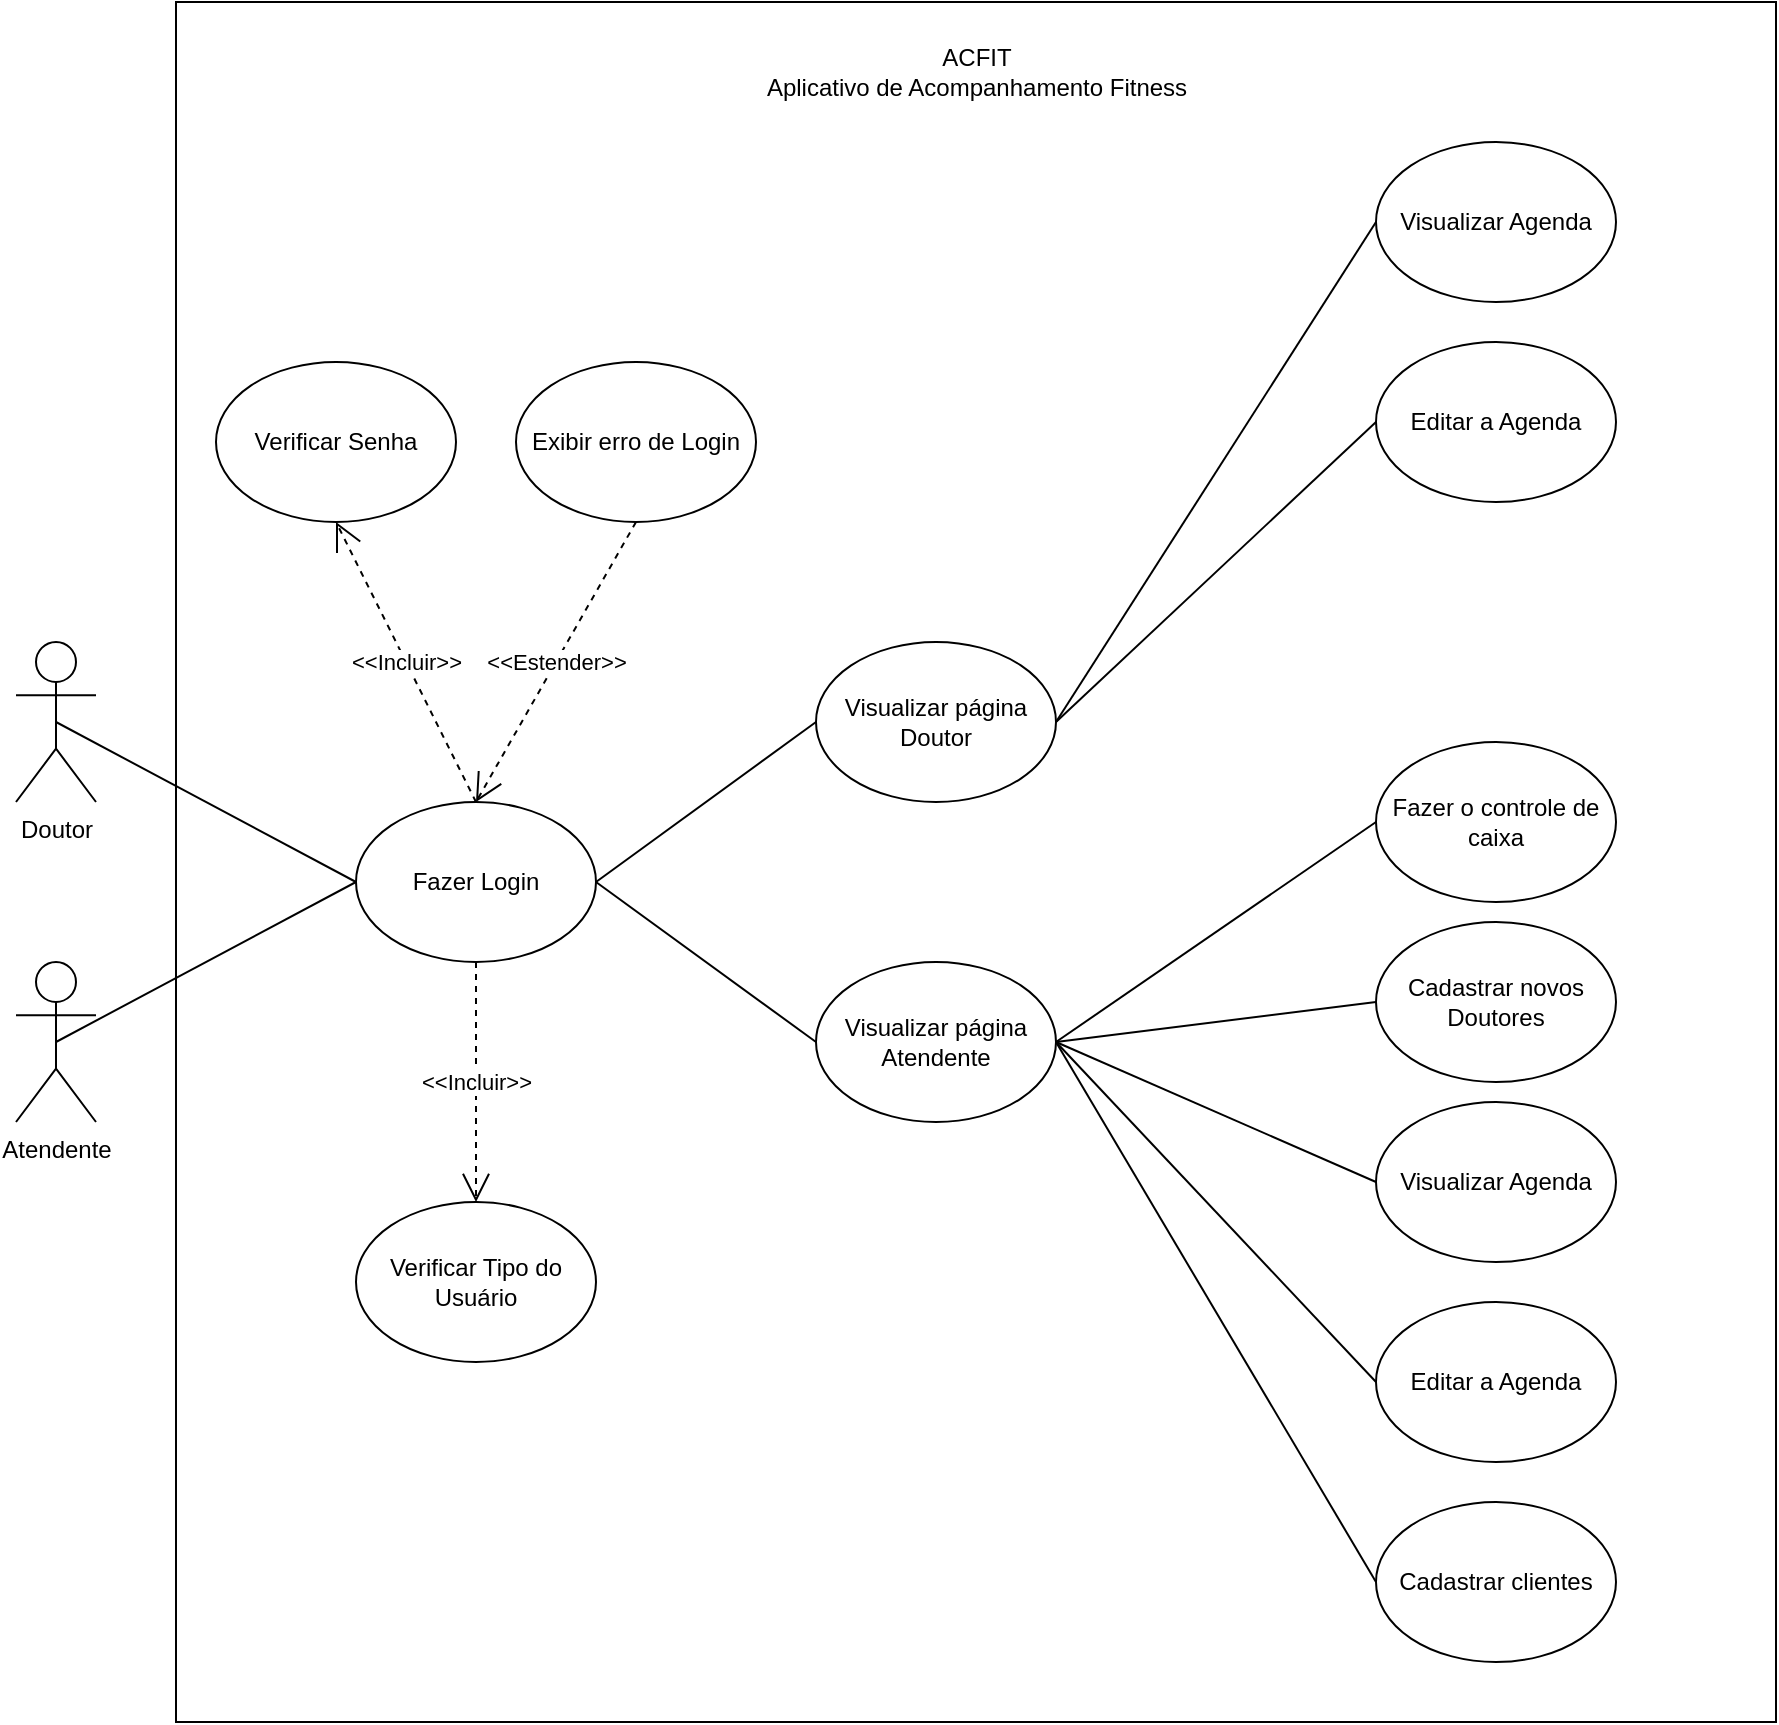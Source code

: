 <mxfile version="15.5.2" type="github">
  <diagram name="Page-1" id="0783ab3e-0a74-02c8-0abd-f7b4e66b4bec">
    <mxGraphModel dx="1221" dy="644" grid="1" gridSize="10" guides="1" tooltips="1" connect="1" arrows="1" fold="1" page="1" pageScale="1" pageWidth="850" pageHeight="1100" background="none" math="0" shadow="0">
      <root>
        <mxCell id="0" />
        <mxCell id="1" parent="0" />
        <mxCell id="_-Kw2KSfdPKbc4KW5EaQ-1" value="" style="html=1;" vertex="1" parent="1">
          <mxGeometry x="120" y="40" width="800" height="860" as="geometry" />
        </mxCell>
        <mxCell id="_-Kw2KSfdPKbc4KW5EaQ-2" value="ACFIT&lt;br&gt;Aplicativo de Acompanhamento Fitness" style="text;html=1;resizable=0;autosize=1;align=center;verticalAlign=middle;points=[];fillColor=none;strokeColor=none;rounded=0;" vertex="1" parent="1">
          <mxGeometry x="405" y="60" width="230" height="30" as="geometry" />
        </mxCell>
        <mxCell id="_-Kw2KSfdPKbc4KW5EaQ-3" value="Doutor" style="shape=umlActor;verticalLabelPosition=bottom;verticalAlign=top;html=1;outlineConnect=0;" vertex="1" parent="1">
          <mxGeometry x="40" y="360" width="40" height="80" as="geometry" />
        </mxCell>
        <mxCell id="_-Kw2KSfdPKbc4KW5EaQ-7" value="Fazer Login" style="ellipse;whiteSpace=wrap;html=1;" vertex="1" parent="1">
          <mxGeometry x="210" y="440" width="120" height="80" as="geometry" />
        </mxCell>
        <mxCell id="_-Kw2KSfdPKbc4KW5EaQ-9" value="Visualizar Agenda&lt;span style=&quot;color: rgba(0 , 0 , 0 , 0) ; font-family: monospace ; font-size: 0px&quot;&gt;%3CmxGraphModel%3E%3Croot%3E%3CmxCell%20id%3D%220%22%2F%3E%3CmxCell%20id%3D%221%22%20parent%3D%220%22%2F%3E%3CmxCell%20id%3D%222%22%20value%3D%22Login%22%20style%3D%22text%3Bhtml%3D1%3Bresizable%3D0%3Bautosize%3D1%3Balign%3Dcenter%3BverticalAlign%3Dmiddle%3Bpoints%3D%5B%5D%3BfillColor%3Dnone%3BstrokeColor%3Dnone%3Brounded%3D0%3B%22%20vertex%3D%221%22%20parent%3D%221%22%3E%3CmxGeometry%20x%3D%22245%22%20y%3D%22270%22%20width%3D%2250%22%20height%3D%2220%22%20as%3D%22geometry%22%2F%3E%3C%2FmxCell%3E%3C%2Froot%3E%3C%2FmxGraphModel%3E&lt;/span&gt;" style="ellipse;whiteSpace=wrap;html=1;" vertex="1" parent="1">
          <mxGeometry x="720" y="590" width="120" height="80" as="geometry" />
        </mxCell>
        <mxCell id="_-Kw2KSfdPKbc4KW5EaQ-11" value="&lt;span style=&quot;font-weight: normal&quot;&gt;Cadastrar clientes&lt;span style=&quot;color: rgba(0 , 0 , 0 , 0) ; font-family: monospace ; font-size: 0px&quot;&gt;mxGraphModelas%3E%3Croot%3E%3CmxCell%20id%3D%220%22%2F%3E%3CmxCell%20id%3D%221%22%20parent%3D%220%22%2F%3E%3CmxCell%20id%3D%222%22%20value%3D%22Login%22%20style%3D%22text%3Bhtml%3D1%3Bresizable%3D0%3Bautosize%3D1%3Balign%3Dcenter%3BverticalAlign%3Dmiddle%3Bpoints%3D%5B%5D%3BfillColor%3Dnone%3BstrokeColor%3Dnone%3Brounded%3D0%3B%22%20vertex%3D%221%22%20parent%3D%221%22%3E%3CmxGeometry%20x%3D%22245%22%20y%3D%22270%22%20width%3D%2250%22%20height%3D%2220%22%20as%3D%22geometry%22%2F%3E%3C%2FmxCell%3E%3C%2Froot%3E%3C%2FmxGraphModel%3E&lt;/span&gt;&lt;/span&gt;" style="ellipse;whiteSpace=wrap;html=1;fontStyle=1" vertex="1" parent="1">
          <mxGeometry x="720" y="790" width="120" height="80" as="geometry" />
        </mxCell>
        <mxCell id="_-Kw2KSfdPKbc4KW5EaQ-12" value="&lt;span style=&quot;font-weight: 400&quot;&gt;Editar a Agenda&lt;/span&gt;" style="ellipse;whiteSpace=wrap;html=1;fontStyle=1" vertex="1" parent="1">
          <mxGeometry x="720" y="690" width="120" height="80" as="geometry" />
        </mxCell>
        <mxCell id="_-Kw2KSfdPKbc4KW5EaQ-13" value="&lt;span style=&quot;font-weight: 400&quot;&gt;Fazer o controle de caixa&lt;/span&gt;" style="ellipse;whiteSpace=wrap;html=1;fontStyle=1" vertex="1" parent="1">
          <mxGeometry x="720" y="410" width="120" height="80" as="geometry" />
        </mxCell>
        <mxCell id="_-Kw2KSfdPKbc4KW5EaQ-14" value="Verificar Senha" style="ellipse;whiteSpace=wrap;html=1;" vertex="1" parent="1">
          <mxGeometry x="140" y="220" width="120" height="80" as="geometry" />
        </mxCell>
        <mxCell id="_-Kw2KSfdPKbc4KW5EaQ-15" value="Exibir erro de Login" style="ellipse;whiteSpace=wrap;html=1;" vertex="1" parent="1">
          <mxGeometry x="290" y="220" width="120" height="80" as="geometry" />
        </mxCell>
        <mxCell id="_-Kw2KSfdPKbc4KW5EaQ-16" value="Cadastrar novos Doutores" style="ellipse;whiteSpace=wrap;html=1;" vertex="1" parent="1">
          <mxGeometry x="720" y="500" width="120" height="80" as="geometry" />
        </mxCell>
        <mxCell id="_-Kw2KSfdPKbc4KW5EaQ-24" value="" style="endArrow=none;html=1;rounded=0;entryX=0;entryY=0.5;entryDx=0;entryDy=0;exitX=0.5;exitY=0.5;exitDx=0;exitDy=0;exitPerimeter=0;" edge="1" parent="1" source="_-Kw2KSfdPKbc4KW5EaQ-3" target="_-Kw2KSfdPKbc4KW5EaQ-7">
          <mxGeometry width="50" height="50" relative="1" as="geometry">
            <mxPoint x="580" y="520" as="sourcePoint" />
            <mxPoint x="630" y="470" as="targetPoint" />
          </mxGeometry>
        </mxCell>
        <mxCell id="_-Kw2KSfdPKbc4KW5EaQ-30" value="&amp;lt;&amp;lt;Incluir&amp;gt;&amp;gt;" style="endArrow=open;endSize=12;dashed=1;html=1;rounded=0;entryX=0.5;entryY=1;entryDx=0;entryDy=0;exitX=0.5;exitY=0;exitDx=0;exitDy=0;" edge="1" parent="1" source="_-Kw2KSfdPKbc4KW5EaQ-7" target="_-Kw2KSfdPKbc4KW5EaQ-14">
          <mxGeometry width="160" relative="1" as="geometry">
            <mxPoint x="520" y="530" as="sourcePoint" />
            <mxPoint x="680" y="530" as="targetPoint" />
          </mxGeometry>
        </mxCell>
        <mxCell id="_-Kw2KSfdPKbc4KW5EaQ-31" value="&amp;lt;&amp;lt;Estender&amp;gt;&amp;gt;" style="endArrow=open;endSize=12;dashed=1;html=1;rounded=0;entryX=0.5;entryY=0;entryDx=0;entryDy=0;exitX=0.5;exitY=1;exitDx=0;exitDy=0;" edge="1" parent="1" source="_-Kw2KSfdPKbc4KW5EaQ-15" target="_-Kw2KSfdPKbc4KW5EaQ-7">
          <mxGeometry width="160" relative="1" as="geometry">
            <mxPoint x="520" y="530" as="sourcePoint" />
            <mxPoint x="680" y="530" as="targetPoint" />
          </mxGeometry>
        </mxCell>
        <mxCell id="_-Kw2KSfdPKbc4KW5EaQ-42" value="" style="endArrow=none;html=1;rounded=0;exitX=1;exitY=0.5;exitDx=0;exitDy=0;entryX=0;entryY=0.5;entryDx=0;entryDy=0;" edge="1" parent="1" source="_-Kw2KSfdPKbc4KW5EaQ-7" target="_-Kw2KSfdPKbc4KW5EaQ-43">
          <mxGeometry width="50" height="50" relative="1" as="geometry">
            <mxPoint x="340" y="399" as="sourcePoint" />
            <mxPoint x="500" y="399" as="targetPoint" />
          </mxGeometry>
        </mxCell>
        <mxCell id="_-Kw2KSfdPKbc4KW5EaQ-43" value="Visualizar página Doutor" style="ellipse;whiteSpace=wrap;html=1;" vertex="1" parent="1">
          <mxGeometry x="440" y="360" width="120" height="80" as="geometry" />
        </mxCell>
        <mxCell id="_-Kw2KSfdPKbc4KW5EaQ-44" value="Visualizar página Atendente" style="ellipse;whiteSpace=wrap;html=1;" vertex="1" parent="1">
          <mxGeometry x="440" y="520" width="120" height="80" as="geometry" />
        </mxCell>
        <mxCell id="_-Kw2KSfdPKbc4KW5EaQ-45" value="" style="endArrow=none;html=1;rounded=0;exitX=1;exitY=0.5;exitDx=0;exitDy=0;entryX=0;entryY=0.5;entryDx=0;entryDy=0;" edge="1" parent="1" source="_-Kw2KSfdPKbc4KW5EaQ-7" target="_-Kw2KSfdPKbc4KW5EaQ-44">
          <mxGeometry width="50" height="50" relative="1" as="geometry">
            <mxPoint x="340" y="410" as="sourcePoint" />
            <mxPoint x="460" y="360" as="targetPoint" />
          </mxGeometry>
        </mxCell>
        <mxCell id="_-Kw2KSfdPKbc4KW5EaQ-48" value="" style="endArrow=none;html=1;rounded=0;exitX=1;exitY=0.5;exitDx=0;exitDy=0;entryX=0;entryY=0.5;entryDx=0;entryDy=0;" edge="1" parent="1" source="_-Kw2KSfdPKbc4KW5EaQ-44" target="_-Kw2KSfdPKbc4KW5EaQ-13">
          <mxGeometry width="50" height="50" relative="1" as="geometry">
            <mxPoint x="340" y="410" as="sourcePoint" />
            <mxPoint x="460" y="460" as="targetPoint" />
          </mxGeometry>
        </mxCell>
        <mxCell id="_-Kw2KSfdPKbc4KW5EaQ-49" value="" style="endArrow=none;html=1;rounded=0;exitX=1;exitY=0.5;exitDx=0;exitDy=0;entryX=0;entryY=0.5;entryDx=0;entryDy=0;" edge="1" parent="1" source="_-Kw2KSfdPKbc4KW5EaQ-44" target="_-Kw2KSfdPKbc4KW5EaQ-16">
          <mxGeometry width="50" height="50" relative="1" as="geometry">
            <mxPoint x="580" y="460" as="sourcePoint" />
            <mxPoint x="630.0" y="460" as="targetPoint" />
          </mxGeometry>
        </mxCell>
        <mxCell id="_-Kw2KSfdPKbc4KW5EaQ-50" value="Visualizar Agenda&lt;span style=&quot;color: rgba(0 , 0 , 0 , 0) ; font-family: monospace ; font-size: 0px&quot;&gt;%3CmxGraphModel%3E%3Croot%3E%3CmxCell%20id%3D%220%22%2F%3E%3CmxCell%20id%3D%221%22%20parent%3D%220%22%2F%3E%3CmxCell%20id%3D%222%22%20value%3D%22Login%22%20style%3D%22text%3Bhtml%3D1%3Bresizable%3D0%3Bautosize%3D1%3Balign%3Dcenter%3BverticalAlign%3Dmiddle%3Bpoints%3D%5B%5D%3BfillColor%3Dnone%3BstrokeColor%3Dnone%3Brounded%3D0%3B%22%20vertex%3D%221%22%20parent%3D%221%22%3E%3CmxGeometry%20x%3D%22245%22%20y%3D%22270%22%20width%3D%2250%22%20height%3D%2220%22%20as%3D%22geometry%22%2F%3E%3C%2FmxCell%3E%3C%2Froot%3E%3C%2FmxGraphModel%3E&lt;/span&gt;" style="ellipse;whiteSpace=wrap;html=1;" vertex="1" parent="1">
          <mxGeometry x="720" y="110" width="120" height="80" as="geometry" />
        </mxCell>
        <mxCell id="_-Kw2KSfdPKbc4KW5EaQ-52" value="&lt;span style=&quot;font-weight: 400&quot;&gt;Editar a Agenda&lt;/span&gt;" style="ellipse;whiteSpace=wrap;html=1;fontStyle=1" vertex="1" parent="1">
          <mxGeometry x="720" y="210" width="120" height="80" as="geometry" />
        </mxCell>
        <mxCell id="_-Kw2KSfdPKbc4KW5EaQ-53" value="" style="endArrow=none;html=1;rounded=0;exitX=1;exitY=0.5;exitDx=0;exitDy=0;entryX=0;entryY=0.5;entryDx=0;entryDy=0;" edge="1" parent="1" source="_-Kw2KSfdPKbc4KW5EaQ-44" target="_-Kw2KSfdPKbc4KW5EaQ-9">
          <mxGeometry width="50" height="50" relative="1" as="geometry">
            <mxPoint x="580" y="460" as="sourcePoint" />
            <mxPoint x="630.0" y="550" as="targetPoint" />
          </mxGeometry>
        </mxCell>
        <mxCell id="_-Kw2KSfdPKbc4KW5EaQ-54" value="" style="endArrow=none;html=1;rounded=0;exitX=1;exitY=0.5;exitDx=0;exitDy=0;entryX=0;entryY=0.5;entryDx=0;entryDy=0;" edge="1" parent="1" source="_-Kw2KSfdPKbc4KW5EaQ-44" target="_-Kw2KSfdPKbc4KW5EaQ-12">
          <mxGeometry width="50" height="50" relative="1" as="geometry">
            <mxPoint x="580" y="460" as="sourcePoint" />
            <mxPoint x="630.0" y="640" as="targetPoint" />
          </mxGeometry>
        </mxCell>
        <mxCell id="_-Kw2KSfdPKbc4KW5EaQ-55" value="" style="endArrow=none;html=1;rounded=0;exitX=1;exitY=0.5;exitDx=0;exitDy=0;entryX=0;entryY=0.5;entryDx=0;entryDy=0;" edge="1" parent="1" source="_-Kw2KSfdPKbc4KW5EaQ-44" target="_-Kw2KSfdPKbc4KW5EaQ-11">
          <mxGeometry width="50" height="50" relative="1" as="geometry">
            <mxPoint x="580" y="460" as="sourcePoint" />
            <mxPoint x="630.0" y="740.0" as="targetPoint" />
          </mxGeometry>
        </mxCell>
        <mxCell id="_-Kw2KSfdPKbc4KW5EaQ-57" value="" style="endArrow=none;html=1;rounded=0;exitX=1;exitY=0.5;exitDx=0;exitDy=0;entryX=0;entryY=0.5;entryDx=0;entryDy=0;" edge="1" parent="1" source="_-Kw2KSfdPKbc4KW5EaQ-43" target="_-Kw2KSfdPKbc4KW5EaQ-52">
          <mxGeometry width="50" height="50" relative="1" as="geometry">
            <mxPoint x="580" y="360" as="sourcePoint" />
            <mxPoint x="630.0" y="360" as="targetPoint" />
          </mxGeometry>
        </mxCell>
        <mxCell id="_-Kw2KSfdPKbc4KW5EaQ-58" value="" style="endArrow=none;html=1;rounded=0;entryX=0;entryY=0.5;entryDx=0;entryDy=0;exitX=1;exitY=0.5;exitDx=0;exitDy=0;" edge="1" parent="1" source="_-Kw2KSfdPKbc4KW5EaQ-43" target="_-Kw2KSfdPKbc4KW5EaQ-50">
          <mxGeometry width="50" height="50" relative="1" as="geometry">
            <mxPoint x="570" y="350" as="sourcePoint" />
            <mxPoint x="630.0" y="260" as="targetPoint" />
          </mxGeometry>
        </mxCell>
        <mxCell id="_-Kw2KSfdPKbc4KW5EaQ-65" value="Atendente" style="shape=umlActor;verticalLabelPosition=bottom;verticalAlign=top;html=1;outlineConnect=0;" vertex="1" parent="1">
          <mxGeometry x="40" y="520" width="40" height="80" as="geometry" />
        </mxCell>
        <mxCell id="_-Kw2KSfdPKbc4KW5EaQ-67" value="" style="endArrow=none;html=1;rounded=0;entryX=0;entryY=0.5;entryDx=0;entryDy=0;exitX=0.5;exitY=0.5;exitDx=0;exitDy=0;exitPerimeter=0;" edge="1" parent="1" source="_-Kw2KSfdPKbc4KW5EaQ-65" target="_-Kw2KSfdPKbc4KW5EaQ-7">
          <mxGeometry width="50" height="50" relative="1" as="geometry">
            <mxPoint x="70" y="560" as="sourcePoint" />
            <mxPoint x="220.0" y="550" as="targetPoint" />
          </mxGeometry>
        </mxCell>
        <mxCell id="_-Kw2KSfdPKbc4KW5EaQ-73" value="Verificar Tipo do Usuário" style="ellipse;whiteSpace=wrap;html=1;" vertex="1" parent="1">
          <mxGeometry x="210" y="640" width="120" height="80" as="geometry" />
        </mxCell>
        <mxCell id="_-Kw2KSfdPKbc4KW5EaQ-74" value="&amp;lt;&amp;lt;Incluir&amp;gt;&amp;gt;" style="endArrow=open;endSize=12;dashed=1;html=1;rounded=0;entryX=0.5;entryY=0;entryDx=0;entryDy=0;exitX=0.5;exitY=1;exitDx=0;exitDy=0;" edge="1" parent="1" source="_-Kw2KSfdPKbc4KW5EaQ-7" target="_-Kw2KSfdPKbc4KW5EaQ-73">
          <mxGeometry width="160" relative="1" as="geometry">
            <mxPoint x="280" y="450" as="sourcePoint" />
            <mxPoint x="210" y="310" as="targetPoint" />
          </mxGeometry>
        </mxCell>
      </root>
    </mxGraphModel>
  </diagram>
</mxfile>
